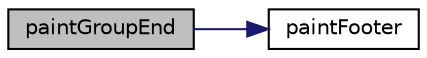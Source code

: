 digraph "paintGroupEnd"
{
  edge [fontname="Helvetica",fontsize="10",labelfontname="Helvetica",labelfontsize="10"];
  node [fontname="Helvetica",fontsize="10",shape=record];
  rankdir="LR";
  Node1 [label="paintGroupEnd",height=0.2,width=0.4,color="black", fillcolor="grey75", style="filled" fontcolor="black"];
  Node1 -> Node2 [color="midnightblue",fontsize="10",style="solid",fontname="Helvetica"];
  Node2 [label="paintFooter",height=0.2,width=0.4,color="black", fillcolor="white", style="filled",URL="$class_simple_reporter.html#a5e1af6d341980faf84d1b30c94edb320"];
}
